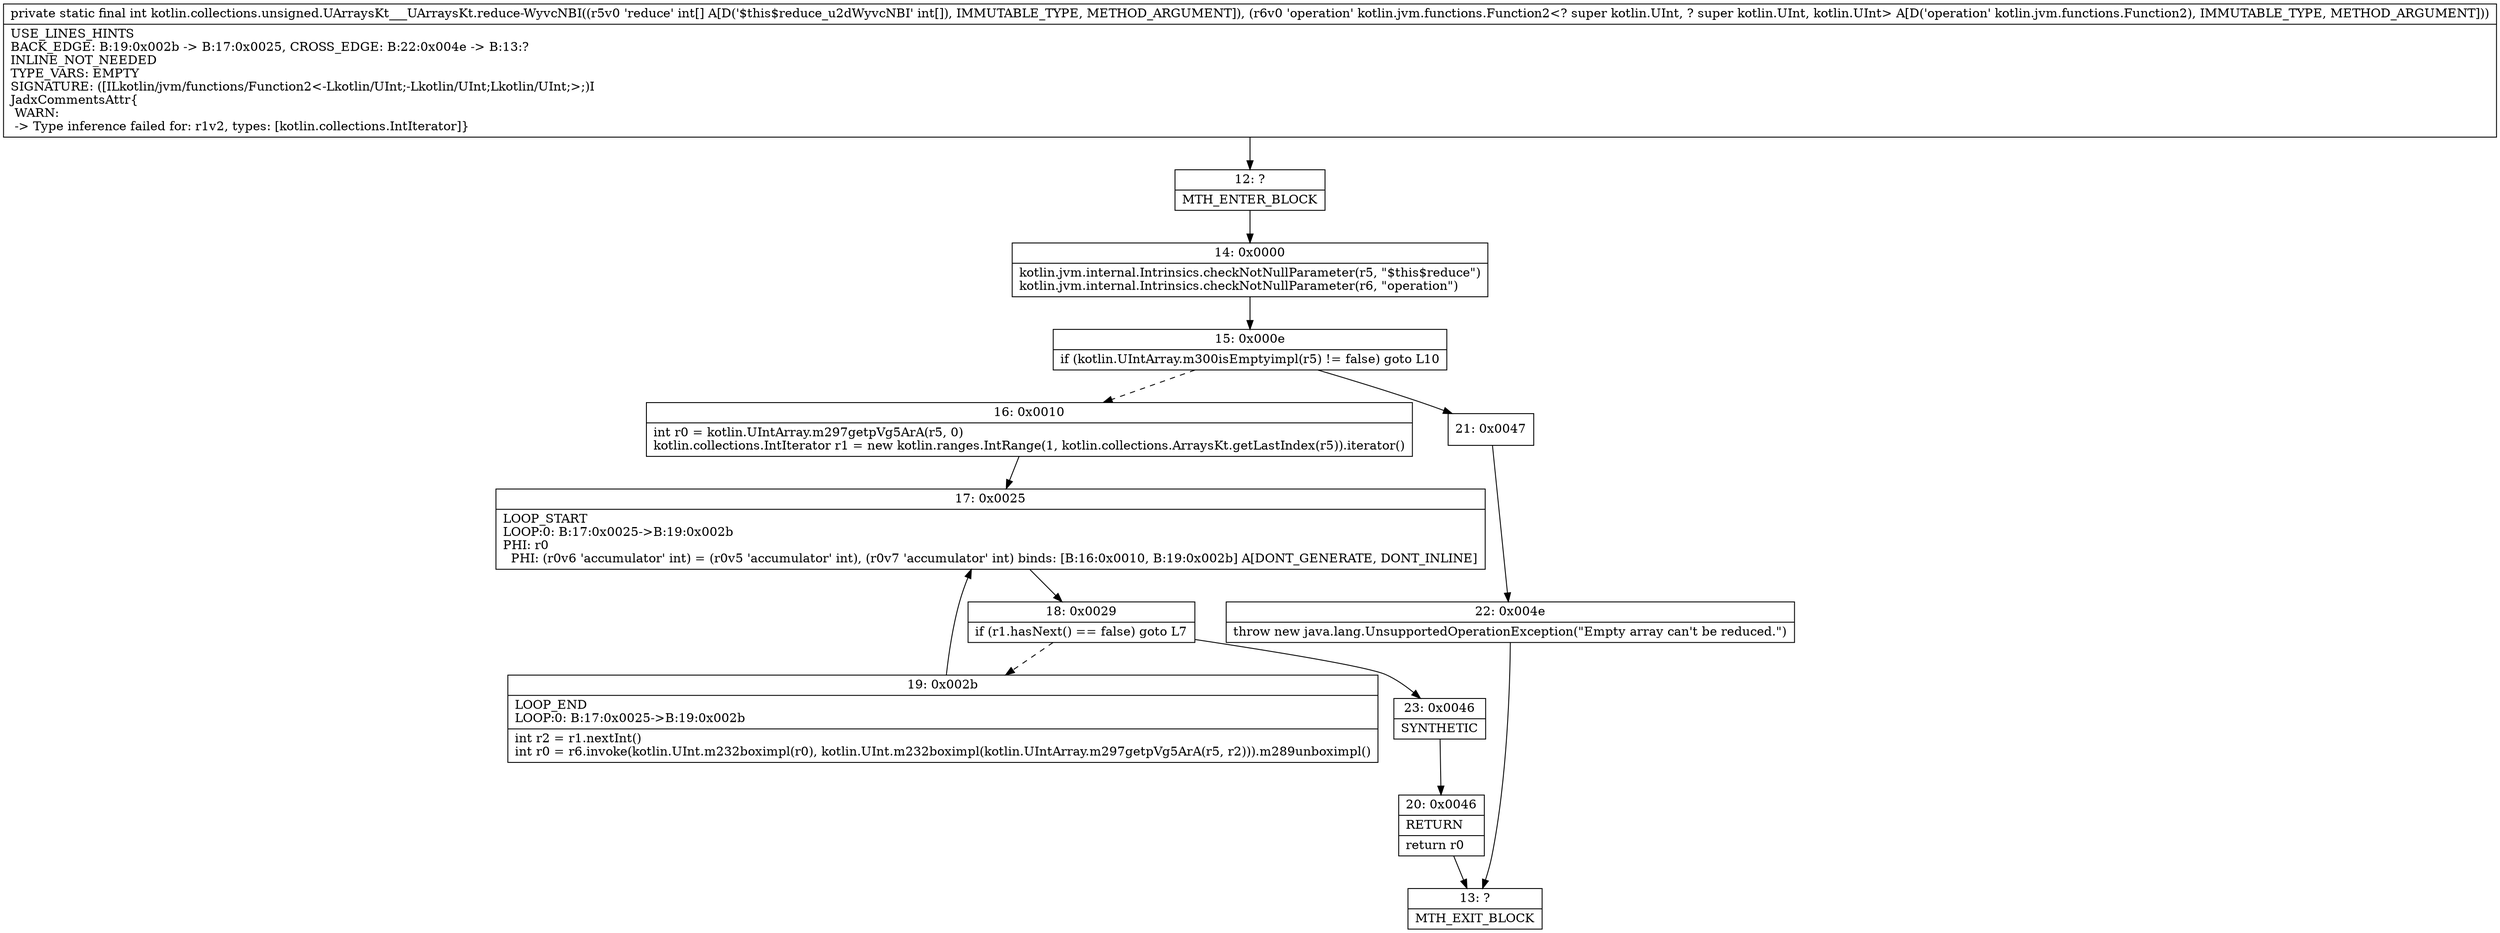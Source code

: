 digraph "CFG forkotlin.collections.unsigned.UArraysKt___UArraysKt.reduce\-WyvcNBI([ILkotlin\/jvm\/functions\/Function2;)I" {
Node_12 [shape=record,label="{12\:\ ?|MTH_ENTER_BLOCK\l}"];
Node_14 [shape=record,label="{14\:\ 0x0000|kotlin.jvm.internal.Intrinsics.checkNotNullParameter(r5, \"$this$reduce\")\lkotlin.jvm.internal.Intrinsics.checkNotNullParameter(r6, \"operation\")\l}"];
Node_15 [shape=record,label="{15\:\ 0x000e|if (kotlin.UIntArray.m300isEmptyimpl(r5) != false) goto L10\l}"];
Node_16 [shape=record,label="{16\:\ 0x0010|int r0 = kotlin.UIntArray.m297getpVg5ArA(r5, 0)\lkotlin.collections.IntIterator r1 = new kotlin.ranges.IntRange(1, kotlin.collections.ArraysKt.getLastIndex(r5)).iterator()\l}"];
Node_17 [shape=record,label="{17\:\ 0x0025|LOOP_START\lLOOP:0: B:17:0x0025\-\>B:19:0x002b\lPHI: r0 \l  PHI: (r0v6 'accumulator' int) = (r0v5 'accumulator' int), (r0v7 'accumulator' int) binds: [B:16:0x0010, B:19:0x002b] A[DONT_GENERATE, DONT_INLINE]\l}"];
Node_18 [shape=record,label="{18\:\ 0x0029|if (r1.hasNext() == false) goto L7\l}"];
Node_19 [shape=record,label="{19\:\ 0x002b|LOOP_END\lLOOP:0: B:17:0x0025\-\>B:19:0x002b\l|int r2 = r1.nextInt()\lint r0 = r6.invoke(kotlin.UInt.m232boximpl(r0), kotlin.UInt.m232boximpl(kotlin.UIntArray.m297getpVg5ArA(r5, r2))).m289unboximpl()\l}"];
Node_23 [shape=record,label="{23\:\ 0x0046|SYNTHETIC\l}"];
Node_20 [shape=record,label="{20\:\ 0x0046|RETURN\l|return r0\l}"];
Node_13 [shape=record,label="{13\:\ ?|MTH_EXIT_BLOCK\l}"];
Node_21 [shape=record,label="{21\:\ 0x0047}"];
Node_22 [shape=record,label="{22\:\ 0x004e|throw new java.lang.UnsupportedOperationException(\"Empty array can't be reduced.\")\l}"];
MethodNode[shape=record,label="{private static final int kotlin.collections.unsigned.UArraysKt___UArraysKt.reduce\-WyvcNBI((r5v0 'reduce' int[] A[D('$this$reduce_u2dWyvcNBI' int[]), IMMUTABLE_TYPE, METHOD_ARGUMENT]), (r6v0 'operation' kotlin.jvm.functions.Function2\<? super kotlin.UInt, ? super kotlin.UInt, kotlin.UInt\> A[D('operation' kotlin.jvm.functions.Function2), IMMUTABLE_TYPE, METHOD_ARGUMENT]))  | USE_LINES_HINTS\lBACK_EDGE: B:19:0x002b \-\> B:17:0x0025, CROSS_EDGE: B:22:0x004e \-\> B:13:?\lINLINE_NOT_NEEDED\lTYPE_VARS: EMPTY\lSIGNATURE: ([ILkotlin\/jvm\/functions\/Function2\<\-Lkotlin\/UInt;\-Lkotlin\/UInt;Lkotlin\/UInt;\>;)I\lJadxCommentsAttr\{\l WARN: \l \-\> Type inference failed for: r1v2, types: [kotlin.collections.IntIterator]\}\l}"];
MethodNode -> Node_12;Node_12 -> Node_14;
Node_14 -> Node_15;
Node_15 -> Node_16[style=dashed];
Node_15 -> Node_21;
Node_16 -> Node_17;
Node_17 -> Node_18;
Node_18 -> Node_19[style=dashed];
Node_18 -> Node_23;
Node_19 -> Node_17;
Node_23 -> Node_20;
Node_20 -> Node_13;
Node_21 -> Node_22;
Node_22 -> Node_13;
}

